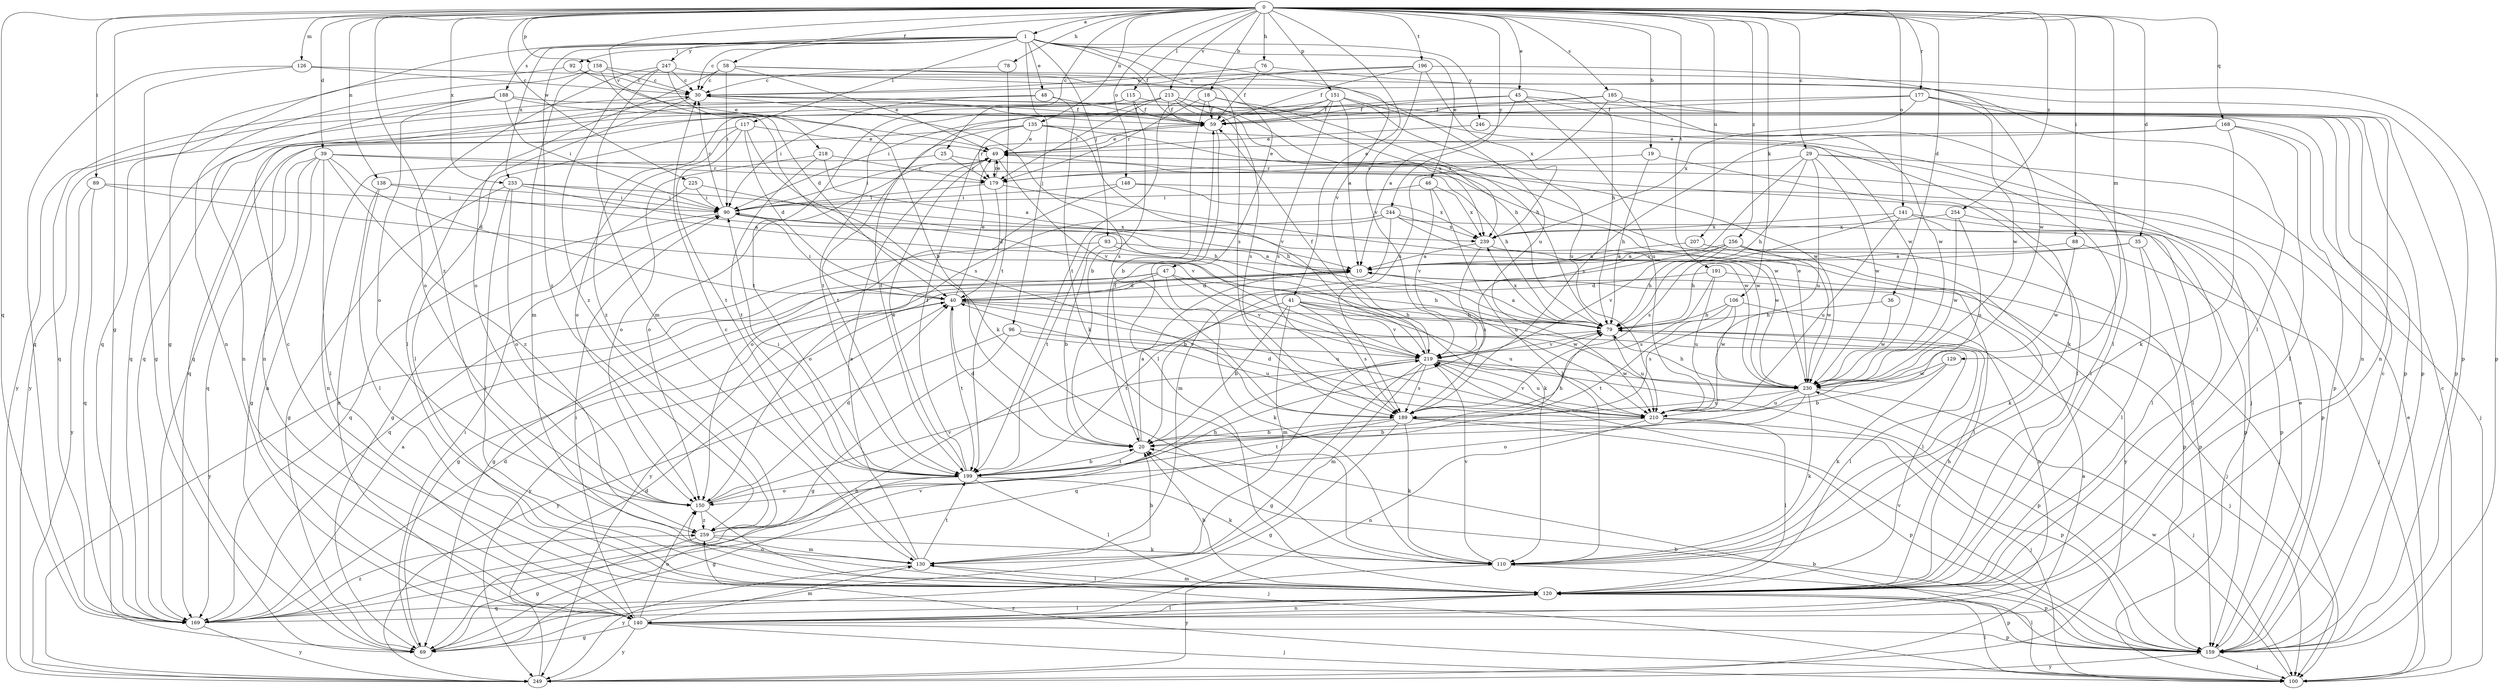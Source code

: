 strict digraph  {
0;
1;
10;
18;
19;
20;
25;
29;
30;
35;
36;
39;
40;
41;
45;
46;
47;
48;
49;
58;
59;
69;
76;
78;
79;
88;
89;
90;
92;
93;
96;
100;
106;
110;
115;
117;
120;
126;
129;
130;
135;
138;
140;
141;
148;
150;
151;
158;
159;
168;
169;
177;
179;
185;
188;
189;
191;
196;
199;
207;
210;
213;
218;
219;
225;
230;
233;
239;
244;
246;
247;
249;
254;
256;
259;
0 -> 1  [label=a];
0 -> 18  [label=b];
0 -> 19  [label=b];
0 -> 25  [label=c];
0 -> 29  [label=c];
0 -> 35  [label=d];
0 -> 36  [label=d];
0 -> 39  [label=d];
0 -> 41  [label=e];
0 -> 45  [label=e];
0 -> 58  [label=f];
0 -> 69  [label=g];
0 -> 76  [label=h];
0 -> 78  [label=h];
0 -> 88  [label=i];
0 -> 89  [label=i];
0 -> 106  [label=k];
0 -> 115  [label=l];
0 -> 126  [label=m];
0 -> 129  [label=m];
0 -> 135  [label=n];
0 -> 138  [label=n];
0 -> 141  [label=o];
0 -> 148  [label=o];
0 -> 151  [label=p];
0 -> 158  [label=p];
0 -> 168  [label=q];
0 -> 169  [label=q];
0 -> 177  [label=r];
0 -> 185  [label=s];
0 -> 191  [label=t];
0 -> 196  [label=t];
0 -> 207  [label=u];
0 -> 213  [label=v];
0 -> 218  [label=v];
0 -> 225  [label=w];
0 -> 233  [label=x];
0 -> 244  [label=y];
0 -> 254  [label=z];
0 -> 256  [label=z];
0 -> 259  [label=z];
1 -> 30  [label=c];
1 -> 46  [label=e];
1 -> 47  [label=e];
1 -> 48  [label=e];
1 -> 59  [label=f];
1 -> 69  [label=g];
1 -> 92  [label=j];
1 -> 93  [label=j];
1 -> 96  [label=j];
1 -> 117  [label=l];
1 -> 188  [label=s];
1 -> 219  [label=v];
1 -> 233  [label=x];
1 -> 246  [label=y];
1 -> 247  [label=y];
1 -> 259  [label=z];
10 -> 40  [label=d];
10 -> 69  [label=g];
10 -> 100  [label=j];
10 -> 249  [label=y];
18 -> 20  [label=b];
18 -> 59  [label=f];
18 -> 79  [label=h];
18 -> 179  [label=r];
18 -> 239  [label=x];
19 -> 79  [label=h];
19 -> 120  [label=l];
19 -> 179  [label=r];
20 -> 10  [label=a];
20 -> 40  [label=d];
20 -> 59  [label=f];
20 -> 79  [label=h];
20 -> 199  [label=t];
25 -> 140  [label=n];
25 -> 179  [label=r];
25 -> 230  [label=w];
29 -> 79  [label=h];
29 -> 100  [label=j];
29 -> 120  [label=l];
29 -> 179  [label=r];
29 -> 210  [label=u];
29 -> 219  [label=v];
29 -> 230  [label=w];
30 -> 59  [label=f];
30 -> 120  [label=l];
30 -> 189  [label=s];
30 -> 249  [label=y];
35 -> 10  [label=a];
35 -> 79  [label=h];
35 -> 120  [label=l];
35 -> 159  [label=p];
36 -> 79  [label=h];
36 -> 230  [label=w];
39 -> 40  [label=d];
39 -> 69  [label=g];
39 -> 79  [label=h];
39 -> 120  [label=l];
39 -> 140  [label=n];
39 -> 169  [label=q];
39 -> 179  [label=r];
39 -> 259  [label=z];
40 -> 49  [label=e];
40 -> 79  [label=h];
40 -> 90  [label=i];
40 -> 199  [label=t];
40 -> 210  [label=u];
40 -> 230  [label=w];
40 -> 249  [label=y];
41 -> 20  [label=b];
41 -> 79  [label=h];
41 -> 120  [label=l];
41 -> 130  [label=m];
41 -> 189  [label=s];
41 -> 199  [label=t];
41 -> 210  [label=u];
41 -> 219  [label=v];
45 -> 10  [label=a];
45 -> 59  [label=f];
45 -> 90  [label=i];
45 -> 120  [label=l];
45 -> 140  [label=n];
45 -> 210  [label=u];
46 -> 90  [label=i];
46 -> 110  [label=k];
46 -> 219  [label=v];
46 -> 239  [label=x];
47 -> 40  [label=d];
47 -> 69  [label=g];
47 -> 79  [label=h];
47 -> 110  [label=k];
47 -> 219  [label=v];
47 -> 249  [label=y];
48 -> 59  [label=f];
48 -> 90  [label=i];
48 -> 110  [label=k];
48 -> 249  [label=y];
49 -> 90  [label=i];
49 -> 150  [label=o];
49 -> 179  [label=r];
49 -> 219  [label=v];
58 -> 30  [label=c];
58 -> 49  [label=e];
58 -> 79  [label=h];
58 -> 90  [label=i];
58 -> 150  [label=o];
58 -> 159  [label=p];
59 -> 49  [label=e];
59 -> 120  [label=l];
69 -> 79  [label=h];
69 -> 90  [label=i];
76 -> 30  [label=c];
76 -> 59  [label=f];
76 -> 120  [label=l];
78 -> 30  [label=c];
78 -> 199  [label=t];
79 -> 10  [label=a];
79 -> 100  [label=j];
79 -> 120  [label=l];
79 -> 210  [label=u];
79 -> 219  [label=v];
79 -> 239  [label=x];
88 -> 10  [label=a];
88 -> 100  [label=j];
88 -> 230  [label=w];
89 -> 90  [label=i];
89 -> 169  [label=q];
89 -> 219  [label=v];
89 -> 249  [label=y];
90 -> 30  [label=c];
90 -> 110  [label=k];
90 -> 169  [label=q];
90 -> 239  [label=x];
92 -> 30  [label=c];
92 -> 49  [label=e];
92 -> 169  [label=q];
93 -> 10  [label=a];
93 -> 20  [label=b];
93 -> 169  [label=q];
93 -> 210  [label=u];
96 -> 69  [label=g];
96 -> 210  [label=u];
96 -> 219  [label=v];
96 -> 249  [label=y];
100 -> 20  [label=b];
100 -> 30  [label=c];
100 -> 49  [label=e];
100 -> 120  [label=l];
100 -> 230  [label=w];
100 -> 259  [label=z];
106 -> 79  [label=h];
106 -> 140  [label=n];
106 -> 189  [label=s];
106 -> 199  [label=t];
106 -> 230  [label=w];
110 -> 159  [label=p];
110 -> 219  [label=v];
110 -> 249  [label=y];
115 -> 20  [label=b];
115 -> 59  [label=f];
115 -> 159  [label=p];
115 -> 169  [label=q];
115 -> 199  [label=t];
117 -> 40  [label=d];
117 -> 49  [label=e];
117 -> 120  [label=l];
117 -> 150  [label=o];
117 -> 189  [label=s];
117 -> 199  [label=t];
120 -> 20  [label=b];
120 -> 30  [label=c];
120 -> 79  [label=h];
120 -> 130  [label=m];
120 -> 140  [label=n];
120 -> 150  [label=o];
120 -> 159  [label=p];
120 -> 169  [label=q];
126 -> 30  [label=c];
126 -> 69  [label=g];
126 -> 169  [label=q];
126 -> 189  [label=s];
129 -> 20  [label=b];
129 -> 110  [label=k];
129 -> 230  [label=w];
130 -> 20  [label=b];
130 -> 30  [label=c];
130 -> 49  [label=e];
130 -> 120  [label=l];
130 -> 199  [label=t];
130 -> 249  [label=y];
135 -> 49  [label=e];
135 -> 110  [label=k];
135 -> 169  [label=q];
135 -> 179  [label=r];
135 -> 199  [label=t];
135 -> 219  [label=v];
135 -> 230  [label=w];
138 -> 10  [label=a];
138 -> 90  [label=i];
138 -> 120  [label=l];
138 -> 140  [label=n];
140 -> 69  [label=g];
140 -> 90  [label=i];
140 -> 100  [label=j];
140 -> 120  [label=l];
140 -> 130  [label=m];
140 -> 150  [label=o];
140 -> 159  [label=p];
140 -> 249  [label=y];
141 -> 120  [label=l];
141 -> 159  [label=p];
141 -> 189  [label=s];
141 -> 210  [label=u];
141 -> 239  [label=x];
148 -> 90  [label=i];
148 -> 150  [label=o];
148 -> 159  [label=p];
148 -> 239  [label=x];
150 -> 40  [label=d];
150 -> 100  [label=j];
150 -> 219  [label=v];
150 -> 259  [label=z];
151 -> 10  [label=a];
151 -> 59  [label=f];
151 -> 140  [label=n];
151 -> 189  [label=s];
151 -> 199  [label=t];
151 -> 210  [label=u];
151 -> 230  [label=w];
158 -> 30  [label=c];
158 -> 40  [label=d];
158 -> 130  [label=m];
158 -> 140  [label=n];
158 -> 159  [label=p];
159 -> 20  [label=b];
159 -> 30  [label=c];
159 -> 49  [label=e];
159 -> 100  [label=j];
159 -> 120  [label=l];
159 -> 219  [label=v];
159 -> 249  [label=y];
168 -> 49  [label=e];
168 -> 110  [label=k];
168 -> 120  [label=l];
168 -> 159  [label=p];
168 -> 189  [label=s];
169 -> 10  [label=a];
169 -> 40  [label=d];
169 -> 120  [label=l];
169 -> 219  [label=v];
169 -> 249  [label=y];
169 -> 259  [label=z];
177 -> 59  [label=f];
177 -> 140  [label=n];
177 -> 159  [label=p];
177 -> 230  [label=w];
177 -> 239  [label=x];
177 -> 259  [label=z];
179 -> 40  [label=d];
179 -> 49  [label=e];
179 -> 90  [label=i];
179 -> 230  [label=w];
185 -> 59  [label=f];
185 -> 159  [label=p];
185 -> 169  [label=q];
185 -> 189  [label=s];
185 -> 230  [label=w];
188 -> 59  [label=f];
188 -> 90  [label=i];
188 -> 110  [label=k];
188 -> 140  [label=n];
188 -> 150  [label=o];
188 -> 169  [label=q];
189 -> 20  [label=b];
189 -> 69  [label=g];
189 -> 100  [label=j];
189 -> 110  [label=k];
189 -> 159  [label=p];
189 -> 199  [label=t];
191 -> 40  [label=d];
191 -> 120  [label=l];
191 -> 189  [label=s];
191 -> 210  [label=u];
196 -> 30  [label=c];
196 -> 59  [label=f];
196 -> 199  [label=t];
196 -> 219  [label=v];
196 -> 230  [label=w];
196 -> 239  [label=x];
199 -> 20  [label=b];
199 -> 49  [label=e];
199 -> 59  [label=f];
199 -> 69  [label=g];
199 -> 90  [label=i];
199 -> 110  [label=k];
199 -> 120  [label=l];
199 -> 150  [label=o];
207 -> 10  [label=a];
207 -> 100  [label=j];
210 -> 20  [label=b];
210 -> 40  [label=d];
210 -> 120  [label=l];
210 -> 140  [label=n];
210 -> 159  [label=p];
210 -> 219  [label=v];
213 -> 59  [label=f];
213 -> 79  [label=h];
213 -> 169  [label=q];
213 -> 179  [label=r];
213 -> 189  [label=s];
213 -> 199  [label=t];
213 -> 239  [label=x];
218 -> 10  [label=a];
218 -> 150  [label=o];
218 -> 179  [label=r];
218 -> 199  [label=t];
219 -> 59  [label=f];
219 -> 69  [label=g];
219 -> 130  [label=m];
219 -> 159  [label=p];
219 -> 169  [label=q];
219 -> 189  [label=s];
219 -> 210  [label=u];
219 -> 230  [label=w];
225 -> 69  [label=g];
225 -> 79  [label=h];
225 -> 90  [label=i];
230 -> 49  [label=e];
230 -> 79  [label=h];
230 -> 100  [label=j];
230 -> 110  [label=k];
230 -> 150  [label=o];
230 -> 189  [label=s];
230 -> 210  [label=u];
233 -> 69  [label=g];
233 -> 79  [label=h];
233 -> 90  [label=i];
233 -> 120  [label=l];
233 -> 150  [label=o];
233 -> 230  [label=w];
239 -> 10  [label=a];
239 -> 110  [label=k];
239 -> 189  [label=s];
244 -> 130  [label=m];
244 -> 150  [label=o];
244 -> 159  [label=p];
244 -> 199  [label=t];
244 -> 230  [label=w];
244 -> 239  [label=x];
246 -> 49  [label=e];
246 -> 100  [label=j];
247 -> 20  [label=b];
247 -> 30  [label=c];
247 -> 130  [label=m];
247 -> 150  [label=o];
247 -> 210  [label=u];
247 -> 259  [label=z];
249 -> 10  [label=a];
249 -> 40  [label=d];
254 -> 120  [label=l];
254 -> 210  [label=u];
254 -> 230  [label=w];
254 -> 239  [label=x];
256 -> 10  [label=a];
256 -> 20  [label=b];
256 -> 79  [label=h];
256 -> 159  [label=p];
256 -> 219  [label=v];
256 -> 230  [label=w];
256 -> 249  [label=y];
259 -> 69  [label=g];
259 -> 79  [label=h];
259 -> 110  [label=k];
259 -> 130  [label=m];
}
